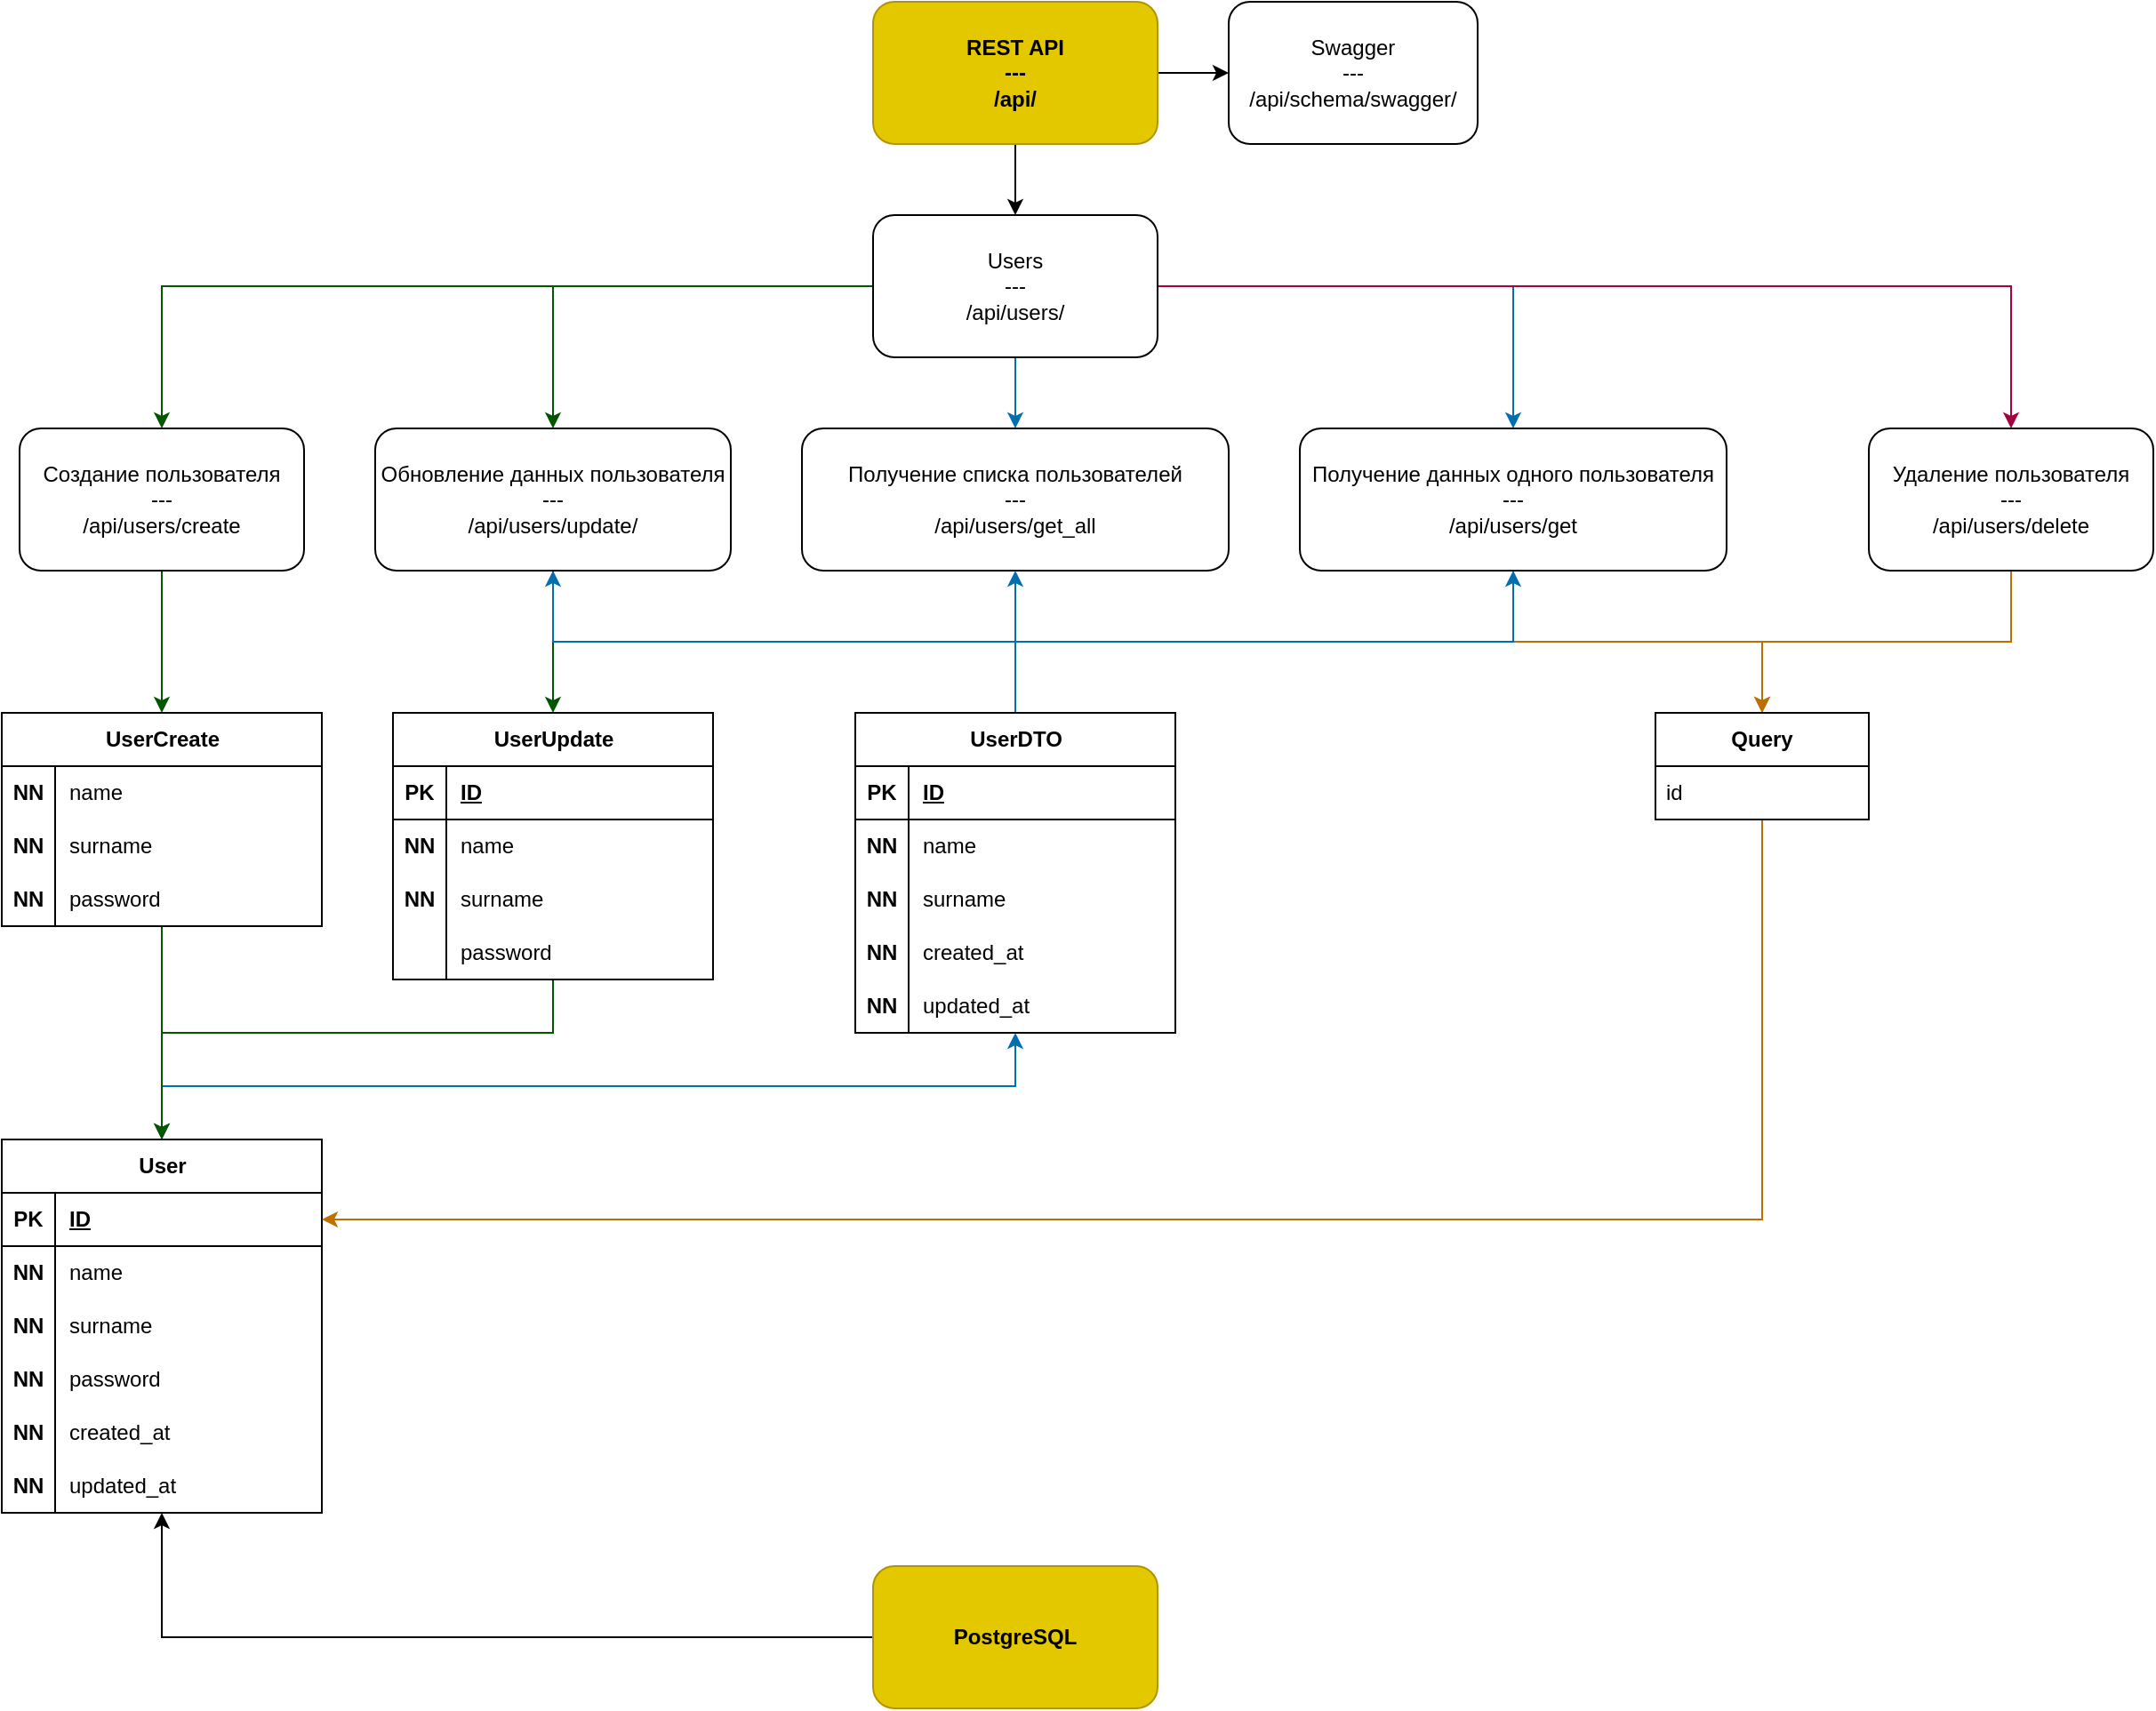 <mxfile version="26.2.2">
  <diagram name="Page-1" id="5zJlX-YoZaNQF9OpYBEF">
    <mxGraphModel dx="2495" dy="843" grid="1" gridSize="10" guides="1" tooltips="1" connect="1" arrows="1" fold="1" page="1" pageScale="1" pageWidth="850" pageHeight="1100" math="0" shadow="0">
      <root>
        <mxCell id="0" />
        <mxCell id="1" parent="0" />
        <mxCell id="qmt6e6BJGcGWodywch0B-134" style="edgeStyle=orthogonalEdgeStyle;rounded=0;orthogonalLoop=1;jettySize=auto;html=1;fillColor=#1ba1e2;strokeColor=#006EAF;" edge="1" parent="1" source="qmt6e6BJGcGWodywch0B-2" target="qmt6e6BJGcGWodywch0B-37">
          <mxGeometry relative="1" as="geometry">
            <Array as="points">
              <mxPoint x="-480" y="690" />
              <mxPoint y="690" />
            </Array>
          </mxGeometry>
        </mxCell>
        <mxCell id="qmt6e6BJGcGWodywch0B-2" value="User" style="shape=table;startSize=30;container=1;collapsible=1;childLayout=tableLayout;fixedRows=1;rowLines=0;fontStyle=1;align=center;resizeLast=1;html=1;" vertex="1" parent="1">
          <mxGeometry x="-570" y="720" width="180" height="210" as="geometry" />
        </mxCell>
        <mxCell id="qmt6e6BJGcGWodywch0B-3" value="" style="shape=tableRow;horizontal=0;startSize=0;swimlaneHead=0;swimlaneBody=0;fillColor=none;collapsible=0;dropTarget=0;points=[[0,0.5],[1,0.5]];portConstraint=eastwest;top=0;left=0;right=0;bottom=1;" vertex="1" parent="qmt6e6BJGcGWodywch0B-2">
          <mxGeometry y="30" width="180" height="30" as="geometry" />
        </mxCell>
        <mxCell id="qmt6e6BJGcGWodywch0B-4" value="PK" style="shape=partialRectangle;connectable=0;fillColor=none;top=0;left=0;bottom=0;right=0;fontStyle=1;overflow=hidden;whiteSpace=wrap;html=1;" vertex="1" parent="qmt6e6BJGcGWodywch0B-3">
          <mxGeometry width="30" height="30" as="geometry">
            <mxRectangle width="30" height="30" as="alternateBounds" />
          </mxGeometry>
        </mxCell>
        <mxCell id="qmt6e6BJGcGWodywch0B-5" value="ID" style="shape=partialRectangle;connectable=0;fillColor=none;top=0;left=0;bottom=0;right=0;align=left;spacingLeft=6;fontStyle=5;overflow=hidden;whiteSpace=wrap;html=1;" vertex="1" parent="qmt6e6BJGcGWodywch0B-3">
          <mxGeometry x="30" width="150" height="30" as="geometry">
            <mxRectangle width="150" height="30" as="alternateBounds" />
          </mxGeometry>
        </mxCell>
        <mxCell id="qmt6e6BJGcGWodywch0B-6" value="" style="shape=tableRow;horizontal=0;startSize=0;swimlaneHead=0;swimlaneBody=0;fillColor=none;collapsible=0;dropTarget=0;points=[[0,0.5],[1,0.5]];portConstraint=eastwest;top=0;left=0;right=0;bottom=0;" vertex="1" parent="qmt6e6BJGcGWodywch0B-2">
          <mxGeometry y="60" width="180" height="30" as="geometry" />
        </mxCell>
        <mxCell id="qmt6e6BJGcGWodywch0B-7" value="&lt;b&gt;NN&lt;/b&gt;" style="shape=partialRectangle;connectable=0;fillColor=none;top=0;left=0;bottom=0;right=0;editable=1;overflow=hidden;whiteSpace=wrap;html=1;" vertex="1" parent="qmt6e6BJGcGWodywch0B-6">
          <mxGeometry width="30" height="30" as="geometry">
            <mxRectangle width="30" height="30" as="alternateBounds" />
          </mxGeometry>
        </mxCell>
        <mxCell id="qmt6e6BJGcGWodywch0B-8" value="name" style="shape=partialRectangle;connectable=0;fillColor=none;top=0;left=0;bottom=0;right=0;align=left;spacingLeft=6;overflow=hidden;whiteSpace=wrap;html=1;" vertex="1" parent="qmt6e6BJGcGWodywch0B-6">
          <mxGeometry x="30" width="150" height="30" as="geometry">
            <mxRectangle width="150" height="30" as="alternateBounds" />
          </mxGeometry>
        </mxCell>
        <mxCell id="qmt6e6BJGcGWodywch0B-9" value="" style="shape=tableRow;horizontal=0;startSize=0;swimlaneHead=0;swimlaneBody=0;fillColor=none;collapsible=0;dropTarget=0;points=[[0,0.5],[1,0.5]];portConstraint=eastwest;top=0;left=0;right=0;bottom=0;" vertex="1" parent="qmt6e6BJGcGWodywch0B-2">
          <mxGeometry y="90" width="180" height="30" as="geometry" />
        </mxCell>
        <mxCell id="qmt6e6BJGcGWodywch0B-10" value="&lt;b&gt;NN&lt;/b&gt;" style="shape=partialRectangle;connectable=0;fillColor=none;top=0;left=0;bottom=0;right=0;editable=1;overflow=hidden;whiteSpace=wrap;html=1;" vertex="1" parent="qmt6e6BJGcGWodywch0B-9">
          <mxGeometry width="30" height="30" as="geometry">
            <mxRectangle width="30" height="30" as="alternateBounds" />
          </mxGeometry>
        </mxCell>
        <mxCell id="qmt6e6BJGcGWodywch0B-11" value="surname" style="shape=partialRectangle;connectable=0;fillColor=none;top=0;left=0;bottom=0;right=0;align=left;spacingLeft=6;overflow=hidden;whiteSpace=wrap;html=1;" vertex="1" parent="qmt6e6BJGcGWodywch0B-9">
          <mxGeometry x="30" width="150" height="30" as="geometry">
            <mxRectangle width="150" height="30" as="alternateBounds" />
          </mxGeometry>
        </mxCell>
        <mxCell id="qmt6e6BJGcGWodywch0B-12" value="" style="shape=tableRow;horizontal=0;startSize=0;swimlaneHead=0;swimlaneBody=0;fillColor=none;collapsible=0;dropTarget=0;points=[[0,0.5],[1,0.5]];portConstraint=eastwest;top=0;left=0;right=0;bottom=0;" vertex="1" parent="qmt6e6BJGcGWodywch0B-2">
          <mxGeometry y="120" width="180" height="30" as="geometry" />
        </mxCell>
        <mxCell id="qmt6e6BJGcGWodywch0B-13" value="&lt;b&gt;NN&lt;/b&gt;" style="shape=partialRectangle;connectable=0;fillColor=none;top=0;left=0;bottom=0;right=0;editable=1;overflow=hidden;whiteSpace=wrap;html=1;" vertex="1" parent="qmt6e6BJGcGWodywch0B-12">
          <mxGeometry width="30" height="30" as="geometry">
            <mxRectangle width="30" height="30" as="alternateBounds" />
          </mxGeometry>
        </mxCell>
        <mxCell id="qmt6e6BJGcGWodywch0B-14" value="password" style="shape=partialRectangle;connectable=0;fillColor=none;top=0;left=0;bottom=0;right=0;align=left;spacingLeft=6;overflow=hidden;whiteSpace=wrap;html=1;" vertex="1" parent="qmt6e6BJGcGWodywch0B-12">
          <mxGeometry x="30" width="150" height="30" as="geometry">
            <mxRectangle width="150" height="30" as="alternateBounds" />
          </mxGeometry>
        </mxCell>
        <mxCell id="qmt6e6BJGcGWodywch0B-18" style="shape=tableRow;horizontal=0;startSize=0;swimlaneHead=0;swimlaneBody=0;fillColor=none;collapsible=0;dropTarget=0;points=[[0,0.5],[1,0.5]];portConstraint=eastwest;top=0;left=0;right=0;bottom=0;" vertex="1" parent="qmt6e6BJGcGWodywch0B-2">
          <mxGeometry y="150" width="180" height="30" as="geometry" />
        </mxCell>
        <mxCell id="qmt6e6BJGcGWodywch0B-19" value="&lt;b&gt;NN&lt;/b&gt;" style="shape=partialRectangle;connectable=0;fillColor=none;top=0;left=0;bottom=0;right=0;editable=1;overflow=hidden;whiteSpace=wrap;html=1;" vertex="1" parent="qmt6e6BJGcGWodywch0B-18">
          <mxGeometry width="30" height="30" as="geometry">
            <mxRectangle width="30" height="30" as="alternateBounds" />
          </mxGeometry>
        </mxCell>
        <mxCell id="qmt6e6BJGcGWodywch0B-20" value="created_at" style="shape=partialRectangle;connectable=0;fillColor=none;top=0;left=0;bottom=0;right=0;align=left;spacingLeft=6;overflow=hidden;whiteSpace=wrap;html=1;" vertex="1" parent="qmt6e6BJGcGWodywch0B-18">
          <mxGeometry x="30" width="150" height="30" as="geometry">
            <mxRectangle width="150" height="30" as="alternateBounds" />
          </mxGeometry>
        </mxCell>
        <mxCell id="qmt6e6BJGcGWodywch0B-15" style="shape=tableRow;horizontal=0;startSize=0;swimlaneHead=0;swimlaneBody=0;fillColor=none;collapsible=0;dropTarget=0;points=[[0,0.5],[1,0.5]];portConstraint=eastwest;top=0;left=0;right=0;bottom=0;" vertex="1" parent="qmt6e6BJGcGWodywch0B-2">
          <mxGeometry y="180" width="180" height="30" as="geometry" />
        </mxCell>
        <mxCell id="qmt6e6BJGcGWodywch0B-16" value="&lt;b&gt;NN&lt;/b&gt;" style="shape=partialRectangle;connectable=0;fillColor=none;top=0;left=0;bottom=0;right=0;editable=1;overflow=hidden;whiteSpace=wrap;html=1;" vertex="1" parent="qmt6e6BJGcGWodywch0B-15">
          <mxGeometry width="30" height="30" as="geometry">
            <mxRectangle width="30" height="30" as="alternateBounds" />
          </mxGeometry>
        </mxCell>
        <mxCell id="qmt6e6BJGcGWodywch0B-17" value="updated_at" style="shape=partialRectangle;connectable=0;fillColor=none;top=0;left=0;bottom=0;right=0;align=left;spacingLeft=6;overflow=hidden;whiteSpace=wrap;html=1;" vertex="1" parent="qmt6e6BJGcGWodywch0B-15">
          <mxGeometry x="30" width="150" height="30" as="geometry">
            <mxRectangle width="150" height="30" as="alternateBounds" />
          </mxGeometry>
        </mxCell>
        <mxCell id="qmt6e6BJGcGWodywch0B-23" value="" style="edgeStyle=orthogonalEdgeStyle;rounded=0;orthogonalLoop=1;jettySize=auto;html=1;" edge="1" parent="1" source="qmt6e6BJGcGWodywch0B-21" target="qmt6e6BJGcGWodywch0B-22">
          <mxGeometry relative="1" as="geometry" />
        </mxCell>
        <mxCell id="qmt6e6BJGcGWodywch0B-36" value="" style="edgeStyle=orthogonalEdgeStyle;rounded=0;orthogonalLoop=1;jettySize=auto;html=1;" edge="1" parent="1" source="qmt6e6BJGcGWodywch0B-21" target="qmt6e6BJGcGWodywch0B-35">
          <mxGeometry relative="1" as="geometry" />
        </mxCell>
        <mxCell id="qmt6e6BJGcGWodywch0B-21" value="&lt;b&gt;REST API&lt;/b&gt;&lt;div&gt;&lt;b&gt;---&lt;/b&gt;&lt;/div&gt;&lt;div&gt;&lt;b&gt;/api/&lt;/b&gt;&lt;/div&gt;" style="rounded=1;whiteSpace=wrap;html=1;fillColor=#e3c800;fontColor=#000000;strokeColor=#B09500;" vertex="1" parent="1">
          <mxGeometry x="-80" y="80" width="160" height="80" as="geometry" />
        </mxCell>
        <mxCell id="qmt6e6BJGcGWodywch0B-25" value="" style="edgeStyle=orthogonalEdgeStyle;rounded=0;orthogonalLoop=1;jettySize=auto;html=1;fillColor=#008a00;strokeColor=#005700;" edge="1" parent="1" source="qmt6e6BJGcGWodywch0B-22" target="qmt6e6BJGcGWodywch0B-24">
          <mxGeometry relative="1" as="geometry" />
        </mxCell>
        <mxCell id="qmt6e6BJGcGWodywch0B-28" value="" style="edgeStyle=orthogonalEdgeStyle;rounded=0;orthogonalLoop=1;jettySize=auto;html=1;fillColor=#1ba1e2;strokeColor=#006EAF;" edge="1" parent="1" source="qmt6e6BJGcGWodywch0B-22" target="qmt6e6BJGcGWodywch0B-27">
          <mxGeometry relative="1" as="geometry" />
        </mxCell>
        <mxCell id="qmt6e6BJGcGWodywch0B-30" value="" style="edgeStyle=orthogonalEdgeStyle;rounded=0;orthogonalLoop=1;jettySize=auto;html=1;fillColor=#1ba1e2;strokeColor=#006EAF;" edge="1" parent="1" source="qmt6e6BJGcGWodywch0B-22" target="qmt6e6BJGcGWodywch0B-29">
          <mxGeometry relative="1" as="geometry" />
        </mxCell>
        <mxCell id="qmt6e6BJGcGWodywch0B-34" value="" style="edgeStyle=orthogonalEdgeStyle;rounded=0;orthogonalLoop=1;jettySize=auto;html=1;fillColor=#d80073;strokeColor=#A50040;" edge="1" parent="1" source="qmt6e6BJGcGWodywch0B-22" target="qmt6e6BJGcGWodywch0B-33">
          <mxGeometry relative="1" as="geometry" />
        </mxCell>
        <mxCell id="qmt6e6BJGcGWodywch0B-130" style="edgeStyle=orthogonalEdgeStyle;rounded=0;orthogonalLoop=1;jettySize=auto;html=1;fillColor=#008a00;strokeColor=#005700;" edge="1" parent="1" source="qmt6e6BJGcGWodywch0B-22" target="qmt6e6BJGcGWodywch0B-31">
          <mxGeometry relative="1" as="geometry" />
        </mxCell>
        <mxCell id="qmt6e6BJGcGWodywch0B-22" value="Users&lt;div&gt;---&lt;/div&gt;&lt;div&gt;/api/users/&lt;/div&gt;" style="whiteSpace=wrap;html=1;rounded=1;" vertex="1" parent="1">
          <mxGeometry x="-80" y="200" width="160" height="80" as="geometry" />
        </mxCell>
        <mxCell id="qmt6e6BJGcGWodywch0B-149" style="edgeStyle=orthogonalEdgeStyle;rounded=0;orthogonalLoop=1;jettySize=auto;html=1;fillColor=#008a00;strokeColor=#005700;" edge="1" parent="1" source="qmt6e6BJGcGWodywch0B-24" target="qmt6e6BJGcGWodywch0B-136">
          <mxGeometry relative="1" as="geometry" />
        </mxCell>
        <mxCell id="qmt6e6BJGcGWodywch0B-24" value="Создание пользователя&lt;div&gt;---&lt;/div&gt;&lt;div&gt;/api/users/create&lt;/div&gt;" style="whiteSpace=wrap;html=1;rounded=1;" vertex="1" parent="1">
          <mxGeometry x="-560" y="320" width="160" height="80" as="geometry" />
        </mxCell>
        <mxCell id="qmt6e6BJGcGWodywch0B-27" value="Получение списка пользователей&lt;div&gt;---&lt;/div&gt;&lt;div&gt;/api/users/get_all&lt;/div&gt;" style="whiteSpace=wrap;html=1;rounded=1;" vertex="1" parent="1">
          <mxGeometry x="-120" y="320" width="240" height="80" as="geometry" />
        </mxCell>
        <mxCell id="qmt6e6BJGcGWodywch0B-126" style="edgeStyle=orthogonalEdgeStyle;rounded=0;orthogonalLoop=1;jettySize=auto;html=1;fillColor=#f0a30a;strokeColor=#BD7000;" edge="1" parent="1" source="qmt6e6BJGcGWodywch0B-29" target="qmt6e6BJGcGWodywch0B-83">
          <mxGeometry relative="1" as="geometry" />
        </mxCell>
        <mxCell id="qmt6e6BJGcGWodywch0B-29" value="Получение данных одного пользователя&lt;div&gt;---&lt;/div&gt;&lt;div&gt;/api/users/get&lt;/div&gt;" style="whiteSpace=wrap;html=1;rounded=1;" vertex="1" parent="1">
          <mxGeometry x="160" y="320" width="240" height="80" as="geometry" />
        </mxCell>
        <mxCell id="qmt6e6BJGcGWodywch0B-125" style="edgeStyle=orthogonalEdgeStyle;rounded=0;orthogonalLoop=1;jettySize=auto;html=1;fillColor=#008a00;strokeColor=#005700;" edge="1" parent="1" source="qmt6e6BJGcGWodywch0B-31" target="qmt6e6BJGcGWodywch0B-106">
          <mxGeometry relative="1" as="geometry">
            <Array as="points">
              <mxPoint x="-260" y="470" />
              <mxPoint x="-260" y="470" />
            </Array>
          </mxGeometry>
        </mxCell>
        <mxCell id="qmt6e6BJGcGWodywch0B-31" value="Обновление данных пользователя&lt;div&gt;---&lt;/div&gt;&lt;div&gt;/api/users/update/&lt;/div&gt;" style="whiteSpace=wrap;html=1;rounded=1;" vertex="1" parent="1">
          <mxGeometry x="-360" y="320" width="200" height="80" as="geometry" />
        </mxCell>
        <mxCell id="qmt6e6BJGcGWodywch0B-127" style="edgeStyle=orthogonalEdgeStyle;rounded=0;orthogonalLoop=1;jettySize=auto;html=1;fillColor=#f0a30a;strokeColor=#BD7000;" edge="1" parent="1" source="qmt6e6BJGcGWodywch0B-33" target="qmt6e6BJGcGWodywch0B-83">
          <mxGeometry relative="1" as="geometry" />
        </mxCell>
        <mxCell id="qmt6e6BJGcGWodywch0B-33" value="Удаление пользователя&lt;div&gt;---&lt;/div&gt;&lt;div&gt;/api/users/delete&lt;/div&gt;" style="whiteSpace=wrap;html=1;rounded=1;" vertex="1" parent="1">
          <mxGeometry x="480" y="320" width="160" height="80" as="geometry" />
        </mxCell>
        <mxCell id="qmt6e6BJGcGWodywch0B-35" value="Swagger&lt;div&gt;---&lt;/div&gt;&lt;div&gt;/api/schema/swagger/&lt;/div&gt;" style="whiteSpace=wrap;html=1;rounded=1;" vertex="1" parent="1">
          <mxGeometry x="120" y="80" width="140" height="80" as="geometry" />
        </mxCell>
        <mxCell id="qmt6e6BJGcGWodywch0B-82" style="edgeStyle=orthogonalEdgeStyle;rounded=0;orthogonalLoop=1;jettySize=auto;html=1;fillColor=#1ba1e2;strokeColor=#006EAF;" edge="1" parent="1" source="qmt6e6BJGcGWodywch0B-37" target="qmt6e6BJGcGWodywch0B-27">
          <mxGeometry relative="1" as="geometry" />
        </mxCell>
        <mxCell id="qmt6e6BJGcGWodywch0B-98" style="edgeStyle=orthogonalEdgeStyle;rounded=0;orthogonalLoop=1;jettySize=auto;html=1;fillColor=#1ba1e2;strokeColor=#006EAF;" edge="1" parent="1" source="qmt6e6BJGcGWodywch0B-37" target="qmt6e6BJGcGWodywch0B-29">
          <mxGeometry relative="1" as="geometry">
            <Array as="points">
              <mxPoint y="440" />
              <mxPoint x="280" y="440" />
            </Array>
          </mxGeometry>
        </mxCell>
        <mxCell id="qmt6e6BJGcGWodywch0B-129" style="edgeStyle=orthogonalEdgeStyle;rounded=0;orthogonalLoop=1;jettySize=auto;html=1;fillColor=#1ba1e2;strokeColor=#006EAF;" edge="1" parent="1" source="qmt6e6BJGcGWodywch0B-37" target="qmt6e6BJGcGWodywch0B-31">
          <mxGeometry relative="1" as="geometry">
            <Array as="points">
              <mxPoint y="440" />
              <mxPoint x="-260" y="440" />
            </Array>
          </mxGeometry>
        </mxCell>
        <mxCell id="qmt6e6BJGcGWodywch0B-37" value="UserDTO" style="shape=table;startSize=30;container=1;collapsible=1;childLayout=tableLayout;fixedRows=1;rowLines=0;fontStyle=1;align=center;resizeLast=1;html=1;" vertex="1" parent="1">
          <mxGeometry x="-90" y="480" width="180" height="180" as="geometry" />
        </mxCell>
        <mxCell id="qmt6e6BJGcGWodywch0B-38" value="" style="shape=tableRow;horizontal=0;startSize=0;swimlaneHead=0;swimlaneBody=0;fillColor=none;collapsible=0;dropTarget=0;points=[[0,0.5],[1,0.5]];portConstraint=eastwest;top=0;left=0;right=0;bottom=1;" vertex="1" parent="qmt6e6BJGcGWodywch0B-37">
          <mxGeometry y="30" width="180" height="30" as="geometry" />
        </mxCell>
        <mxCell id="qmt6e6BJGcGWodywch0B-39" value="PK" style="shape=partialRectangle;connectable=0;fillColor=none;top=0;left=0;bottom=0;right=0;fontStyle=1;overflow=hidden;whiteSpace=wrap;html=1;" vertex="1" parent="qmt6e6BJGcGWodywch0B-38">
          <mxGeometry width="30" height="30" as="geometry">
            <mxRectangle width="30" height="30" as="alternateBounds" />
          </mxGeometry>
        </mxCell>
        <mxCell id="qmt6e6BJGcGWodywch0B-40" value="ID" style="shape=partialRectangle;connectable=0;fillColor=none;top=0;left=0;bottom=0;right=0;align=left;spacingLeft=6;fontStyle=5;overflow=hidden;whiteSpace=wrap;html=1;" vertex="1" parent="qmt6e6BJGcGWodywch0B-38">
          <mxGeometry x="30" width="150" height="30" as="geometry">
            <mxRectangle width="150" height="30" as="alternateBounds" />
          </mxGeometry>
        </mxCell>
        <mxCell id="qmt6e6BJGcGWodywch0B-41" value="" style="shape=tableRow;horizontal=0;startSize=0;swimlaneHead=0;swimlaneBody=0;fillColor=none;collapsible=0;dropTarget=0;points=[[0,0.5],[1,0.5]];portConstraint=eastwest;top=0;left=0;right=0;bottom=0;" vertex="1" parent="qmt6e6BJGcGWodywch0B-37">
          <mxGeometry y="60" width="180" height="30" as="geometry" />
        </mxCell>
        <mxCell id="qmt6e6BJGcGWodywch0B-42" value="&lt;b&gt;NN&lt;/b&gt;" style="shape=partialRectangle;connectable=0;fillColor=none;top=0;left=0;bottom=0;right=0;editable=1;overflow=hidden;whiteSpace=wrap;html=1;" vertex="1" parent="qmt6e6BJGcGWodywch0B-41">
          <mxGeometry width="30" height="30" as="geometry">
            <mxRectangle width="30" height="30" as="alternateBounds" />
          </mxGeometry>
        </mxCell>
        <mxCell id="qmt6e6BJGcGWodywch0B-43" value="name" style="shape=partialRectangle;connectable=0;fillColor=none;top=0;left=0;bottom=0;right=0;align=left;spacingLeft=6;overflow=hidden;whiteSpace=wrap;html=1;" vertex="1" parent="qmt6e6BJGcGWodywch0B-41">
          <mxGeometry x="30" width="150" height="30" as="geometry">
            <mxRectangle width="150" height="30" as="alternateBounds" />
          </mxGeometry>
        </mxCell>
        <mxCell id="qmt6e6BJGcGWodywch0B-44" value="" style="shape=tableRow;horizontal=0;startSize=0;swimlaneHead=0;swimlaneBody=0;fillColor=none;collapsible=0;dropTarget=0;points=[[0,0.5],[1,0.5]];portConstraint=eastwest;top=0;left=0;right=0;bottom=0;" vertex="1" parent="qmt6e6BJGcGWodywch0B-37">
          <mxGeometry y="90" width="180" height="30" as="geometry" />
        </mxCell>
        <mxCell id="qmt6e6BJGcGWodywch0B-45" value="&lt;b&gt;NN&lt;/b&gt;" style="shape=partialRectangle;connectable=0;fillColor=none;top=0;left=0;bottom=0;right=0;editable=1;overflow=hidden;whiteSpace=wrap;html=1;" vertex="1" parent="qmt6e6BJGcGWodywch0B-44">
          <mxGeometry width="30" height="30" as="geometry">
            <mxRectangle width="30" height="30" as="alternateBounds" />
          </mxGeometry>
        </mxCell>
        <mxCell id="qmt6e6BJGcGWodywch0B-46" value="surname" style="shape=partialRectangle;connectable=0;fillColor=none;top=0;left=0;bottom=0;right=0;align=left;spacingLeft=6;overflow=hidden;whiteSpace=wrap;html=1;" vertex="1" parent="qmt6e6BJGcGWodywch0B-44">
          <mxGeometry x="30" width="150" height="30" as="geometry">
            <mxRectangle width="150" height="30" as="alternateBounds" />
          </mxGeometry>
        </mxCell>
        <mxCell id="qmt6e6BJGcGWodywch0B-50" style="shape=tableRow;horizontal=0;startSize=0;swimlaneHead=0;swimlaneBody=0;fillColor=none;collapsible=0;dropTarget=0;points=[[0,0.5],[1,0.5]];portConstraint=eastwest;top=0;left=0;right=0;bottom=0;" vertex="1" parent="qmt6e6BJGcGWodywch0B-37">
          <mxGeometry y="120" width="180" height="30" as="geometry" />
        </mxCell>
        <mxCell id="qmt6e6BJGcGWodywch0B-51" value="&lt;b&gt;NN&lt;/b&gt;" style="shape=partialRectangle;connectable=0;fillColor=none;top=0;left=0;bottom=0;right=0;editable=1;overflow=hidden;whiteSpace=wrap;html=1;" vertex="1" parent="qmt6e6BJGcGWodywch0B-50">
          <mxGeometry width="30" height="30" as="geometry">
            <mxRectangle width="30" height="30" as="alternateBounds" />
          </mxGeometry>
        </mxCell>
        <mxCell id="qmt6e6BJGcGWodywch0B-52" value="created_at" style="shape=partialRectangle;connectable=0;fillColor=none;top=0;left=0;bottom=0;right=0;align=left;spacingLeft=6;overflow=hidden;whiteSpace=wrap;html=1;" vertex="1" parent="qmt6e6BJGcGWodywch0B-50">
          <mxGeometry x="30" width="150" height="30" as="geometry">
            <mxRectangle width="150" height="30" as="alternateBounds" />
          </mxGeometry>
        </mxCell>
        <mxCell id="qmt6e6BJGcGWodywch0B-53" style="shape=tableRow;horizontal=0;startSize=0;swimlaneHead=0;swimlaneBody=0;fillColor=none;collapsible=0;dropTarget=0;points=[[0,0.5],[1,0.5]];portConstraint=eastwest;top=0;left=0;right=0;bottom=0;" vertex="1" parent="qmt6e6BJGcGWodywch0B-37">
          <mxGeometry y="150" width="180" height="30" as="geometry" />
        </mxCell>
        <mxCell id="qmt6e6BJGcGWodywch0B-54" value="&lt;b&gt;NN&lt;/b&gt;" style="shape=partialRectangle;connectable=0;fillColor=none;top=0;left=0;bottom=0;right=0;editable=1;overflow=hidden;whiteSpace=wrap;html=1;" vertex="1" parent="qmt6e6BJGcGWodywch0B-53">
          <mxGeometry width="30" height="30" as="geometry">
            <mxRectangle width="30" height="30" as="alternateBounds" />
          </mxGeometry>
        </mxCell>
        <mxCell id="qmt6e6BJGcGWodywch0B-55" value="updated_at" style="shape=partialRectangle;connectable=0;fillColor=none;top=0;left=0;bottom=0;right=0;align=left;spacingLeft=6;overflow=hidden;whiteSpace=wrap;html=1;" vertex="1" parent="qmt6e6BJGcGWodywch0B-53">
          <mxGeometry x="30" width="150" height="30" as="geometry">
            <mxRectangle width="150" height="30" as="alternateBounds" />
          </mxGeometry>
        </mxCell>
        <mxCell id="qmt6e6BJGcGWodywch0B-128" style="edgeStyle=orthogonalEdgeStyle;rounded=0;orthogonalLoop=1;jettySize=auto;html=1;fillColor=#f0a30a;strokeColor=#BD7000;" edge="1" parent="1" source="qmt6e6BJGcGWodywch0B-83" target="qmt6e6BJGcGWodywch0B-3">
          <mxGeometry relative="1" as="geometry" />
        </mxCell>
        <mxCell id="qmt6e6BJGcGWodywch0B-83" value="&lt;span style=&quot;font-weight: 700; text-wrap-mode: nowrap;&quot;&gt;Query&lt;/span&gt;" style="swimlane;fontStyle=0;childLayout=stackLayout;horizontal=1;startSize=30;horizontalStack=0;resizeParent=1;resizeParentMax=0;resizeLast=0;collapsible=1;marginBottom=0;whiteSpace=wrap;html=1;" vertex="1" parent="1">
          <mxGeometry x="360" y="480" width="120" height="60" as="geometry" />
        </mxCell>
        <mxCell id="qmt6e6BJGcGWodywch0B-84" value="id" style="text;strokeColor=none;fillColor=none;align=left;verticalAlign=middle;spacingLeft=4;spacingRight=4;overflow=hidden;points=[[0,0.5],[1,0.5]];portConstraint=eastwest;rotatable=0;whiteSpace=wrap;html=1;" vertex="1" parent="qmt6e6BJGcGWodywch0B-83">
          <mxGeometry y="30" width="120" height="30" as="geometry" />
        </mxCell>
        <mxCell id="qmt6e6BJGcGWodywch0B-101" style="edgeStyle=orthogonalEdgeStyle;rounded=0;orthogonalLoop=1;jettySize=auto;html=1;" edge="1" parent="1" source="qmt6e6BJGcGWodywch0B-99" target="qmt6e6BJGcGWodywch0B-2">
          <mxGeometry relative="1" as="geometry" />
        </mxCell>
        <mxCell id="qmt6e6BJGcGWodywch0B-99" value="&lt;b&gt;PostgreSQL&lt;/b&gt;" style="rounded=1;whiteSpace=wrap;html=1;fillColor=#e3c800;fontColor=#000000;strokeColor=#B09500;" vertex="1" parent="1">
          <mxGeometry x="-80" y="960" width="160" height="80" as="geometry" />
        </mxCell>
        <mxCell id="qmt6e6BJGcGWodywch0B-131" style="edgeStyle=orthogonalEdgeStyle;rounded=0;orthogonalLoop=1;jettySize=auto;html=1;fillColor=#008a00;strokeColor=#005700;" edge="1" parent="1" source="qmt6e6BJGcGWodywch0B-106" target="qmt6e6BJGcGWodywch0B-2">
          <mxGeometry relative="1" as="geometry">
            <Array as="points">
              <mxPoint x="-260" y="660" />
              <mxPoint x="-480" y="660" />
            </Array>
          </mxGeometry>
        </mxCell>
        <mxCell id="qmt6e6BJGcGWodywch0B-106" value="UserUpdate" style="shape=table;startSize=30;container=1;collapsible=1;childLayout=tableLayout;fixedRows=1;rowLines=0;fontStyle=1;align=center;resizeLast=1;html=1;" vertex="1" parent="1">
          <mxGeometry x="-350" y="480" width="180" height="150" as="geometry" />
        </mxCell>
        <mxCell id="qmt6e6BJGcGWodywch0B-107" value="" style="shape=tableRow;horizontal=0;startSize=0;swimlaneHead=0;swimlaneBody=0;fillColor=none;collapsible=0;dropTarget=0;points=[[0,0.5],[1,0.5]];portConstraint=eastwest;top=0;left=0;right=0;bottom=1;" vertex="1" parent="qmt6e6BJGcGWodywch0B-106">
          <mxGeometry y="30" width="180" height="30" as="geometry" />
        </mxCell>
        <mxCell id="qmt6e6BJGcGWodywch0B-108" value="PK" style="shape=partialRectangle;connectable=0;fillColor=none;top=0;left=0;bottom=0;right=0;fontStyle=1;overflow=hidden;whiteSpace=wrap;html=1;" vertex="1" parent="qmt6e6BJGcGWodywch0B-107">
          <mxGeometry width="30" height="30" as="geometry">
            <mxRectangle width="30" height="30" as="alternateBounds" />
          </mxGeometry>
        </mxCell>
        <mxCell id="qmt6e6BJGcGWodywch0B-109" value="ID" style="shape=partialRectangle;connectable=0;fillColor=none;top=0;left=0;bottom=0;right=0;align=left;spacingLeft=6;fontStyle=5;overflow=hidden;whiteSpace=wrap;html=1;" vertex="1" parent="qmt6e6BJGcGWodywch0B-107">
          <mxGeometry x="30" width="150" height="30" as="geometry">
            <mxRectangle width="150" height="30" as="alternateBounds" />
          </mxGeometry>
        </mxCell>
        <mxCell id="qmt6e6BJGcGWodywch0B-110" value="" style="shape=tableRow;horizontal=0;startSize=0;swimlaneHead=0;swimlaneBody=0;fillColor=none;collapsible=0;dropTarget=0;points=[[0,0.5],[1,0.5]];portConstraint=eastwest;top=0;left=0;right=0;bottom=0;" vertex="1" parent="qmt6e6BJGcGWodywch0B-106">
          <mxGeometry y="60" width="180" height="30" as="geometry" />
        </mxCell>
        <mxCell id="qmt6e6BJGcGWodywch0B-111" value="&lt;b&gt;NN&lt;/b&gt;" style="shape=partialRectangle;connectable=0;fillColor=none;top=0;left=0;bottom=0;right=0;editable=1;overflow=hidden;whiteSpace=wrap;html=1;" vertex="1" parent="qmt6e6BJGcGWodywch0B-110">
          <mxGeometry width="30" height="30" as="geometry">
            <mxRectangle width="30" height="30" as="alternateBounds" />
          </mxGeometry>
        </mxCell>
        <mxCell id="qmt6e6BJGcGWodywch0B-112" value="name" style="shape=partialRectangle;connectable=0;fillColor=none;top=0;left=0;bottom=0;right=0;align=left;spacingLeft=6;overflow=hidden;whiteSpace=wrap;html=1;" vertex="1" parent="qmt6e6BJGcGWodywch0B-110">
          <mxGeometry x="30" width="150" height="30" as="geometry">
            <mxRectangle width="150" height="30" as="alternateBounds" />
          </mxGeometry>
        </mxCell>
        <mxCell id="qmt6e6BJGcGWodywch0B-113" value="" style="shape=tableRow;horizontal=0;startSize=0;swimlaneHead=0;swimlaneBody=0;fillColor=none;collapsible=0;dropTarget=0;points=[[0,0.5],[1,0.5]];portConstraint=eastwest;top=0;left=0;right=0;bottom=0;" vertex="1" parent="qmt6e6BJGcGWodywch0B-106">
          <mxGeometry y="90" width="180" height="30" as="geometry" />
        </mxCell>
        <mxCell id="qmt6e6BJGcGWodywch0B-114" value="&lt;b&gt;NN&lt;/b&gt;" style="shape=partialRectangle;connectable=0;fillColor=none;top=0;left=0;bottom=0;right=0;editable=1;overflow=hidden;whiteSpace=wrap;html=1;" vertex="1" parent="qmt6e6BJGcGWodywch0B-113">
          <mxGeometry width="30" height="30" as="geometry">
            <mxRectangle width="30" height="30" as="alternateBounds" />
          </mxGeometry>
        </mxCell>
        <mxCell id="qmt6e6BJGcGWodywch0B-115" value="surname" style="shape=partialRectangle;connectable=0;fillColor=none;top=0;left=0;bottom=0;right=0;align=left;spacingLeft=6;overflow=hidden;whiteSpace=wrap;html=1;" vertex="1" parent="qmt6e6BJGcGWodywch0B-113">
          <mxGeometry x="30" width="150" height="30" as="geometry">
            <mxRectangle width="150" height="30" as="alternateBounds" />
          </mxGeometry>
        </mxCell>
        <mxCell id="qmt6e6BJGcGWodywch0B-122" style="shape=tableRow;horizontal=0;startSize=0;swimlaneHead=0;swimlaneBody=0;fillColor=none;collapsible=0;dropTarget=0;points=[[0,0.5],[1,0.5]];portConstraint=eastwest;top=0;left=0;right=0;bottom=0;" vertex="1" parent="qmt6e6BJGcGWodywch0B-106">
          <mxGeometry y="120" width="180" height="30" as="geometry" />
        </mxCell>
        <mxCell id="qmt6e6BJGcGWodywch0B-123" value="" style="shape=partialRectangle;connectable=0;fillColor=none;top=0;left=0;bottom=0;right=0;editable=1;overflow=hidden;whiteSpace=wrap;html=1;" vertex="1" parent="qmt6e6BJGcGWodywch0B-122">
          <mxGeometry width="30" height="30" as="geometry">
            <mxRectangle width="30" height="30" as="alternateBounds" />
          </mxGeometry>
        </mxCell>
        <mxCell id="qmt6e6BJGcGWodywch0B-124" value="password" style="shape=partialRectangle;connectable=0;fillColor=none;top=0;left=0;bottom=0;right=0;align=left;spacingLeft=6;overflow=hidden;whiteSpace=wrap;html=1;" vertex="1" parent="qmt6e6BJGcGWodywch0B-122">
          <mxGeometry x="30" width="150" height="30" as="geometry">
            <mxRectangle width="150" height="30" as="alternateBounds" />
          </mxGeometry>
        </mxCell>
        <mxCell id="qmt6e6BJGcGWodywch0B-151" style="edgeStyle=orthogonalEdgeStyle;rounded=0;orthogonalLoop=1;jettySize=auto;html=1;fillColor=#008a00;strokeColor=#005700;" edge="1" parent="1" source="qmt6e6BJGcGWodywch0B-136" target="qmt6e6BJGcGWodywch0B-2">
          <mxGeometry relative="1" as="geometry" />
        </mxCell>
        <mxCell id="qmt6e6BJGcGWodywch0B-136" value="UserCreate" style="shape=table;startSize=30;container=1;collapsible=1;childLayout=tableLayout;fixedRows=1;rowLines=0;fontStyle=1;align=center;resizeLast=1;html=1;" vertex="1" parent="1">
          <mxGeometry x="-570" y="480" width="180" height="120" as="geometry" />
        </mxCell>
        <mxCell id="qmt6e6BJGcGWodywch0B-140" value="" style="shape=tableRow;horizontal=0;startSize=0;swimlaneHead=0;swimlaneBody=0;fillColor=none;collapsible=0;dropTarget=0;points=[[0,0.5],[1,0.5]];portConstraint=eastwest;top=0;left=0;right=0;bottom=0;" vertex="1" parent="qmt6e6BJGcGWodywch0B-136">
          <mxGeometry y="30" width="180" height="30" as="geometry" />
        </mxCell>
        <mxCell id="qmt6e6BJGcGWodywch0B-141" value="&lt;b&gt;NN&lt;/b&gt;" style="shape=partialRectangle;connectable=0;fillColor=none;top=0;left=0;bottom=0;right=0;editable=1;overflow=hidden;whiteSpace=wrap;html=1;" vertex="1" parent="qmt6e6BJGcGWodywch0B-140">
          <mxGeometry width="30" height="30" as="geometry">
            <mxRectangle width="30" height="30" as="alternateBounds" />
          </mxGeometry>
        </mxCell>
        <mxCell id="qmt6e6BJGcGWodywch0B-142" value="name" style="shape=partialRectangle;connectable=0;fillColor=none;top=0;left=0;bottom=0;right=0;align=left;spacingLeft=6;overflow=hidden;whiteSpace=wrap;html=1;" vertex="1" parent="qmt6e6BJGcGWodywch0B-140">
          <mxGeometry x="30" width="150" height="30" as="geometry">
            <mxRectangle width="150" height="30" as="alternateBounds" />
          </mxGeometry>
        </mxCell>
        <mxCell id="qmt6e6BJGcGWodywch0B-143" value="" style="shape=tableRow;horizontal=0;startSize=0;swimlaneHead=0;swimlaneBody=0;fillColor=none;collapsible=0;dropTarget=0;points=[[0,0.5],[1,0.5]];portConstraint=eastwest;top=0;left=0;right=0;bottom=0;" vertex="1" parent="qmt6e6BJGcGWodywch0B-136">
          <mxGeometry y="60" width="180" height="30" as="geometry" />
        </mxCell>
        <mxCell id="qmt6e6BJGcGWodywch0B-144" value="&lt;b&gt;NN&lt;/b&gt;" style="shape=partialRectangle;connectable=0;fillColor=none;top=0;left=0;bottom=0;right=0;editable=1;overflow=hidden;whiteSpace=wrap;html=1;" vertex="1" parent="qmt6e6BJGcGWodywch0B-143">
          <mxGeometry width="30" height="30" as="geometry">
            <mxRectangle width="30" height="30" as="alternateBounds" />
          </mxGeometry>
        </mxCell>
        <mxCell id="qmt6e6BJGcGWodywch0B-145" value="surname" style="shape=partialRectangle;connectable=0;fillColor=none;top=0;left=0;bottom=0;right=0;align=left;spacingLeft=6;overflow=hidden;whiteSpace=wrap;html=1;" vertex="1" parent="qmt6e6BJGcGWodywch0B-143">
          <mxGeometry x="30" width="150" height="30" as="geometry">
            <mxRectangle width="150" height="30" as="alternateBounds" />
          </mxGeometry>
        </mxCell>
        <mxCell id="qmt6e6BJGcGWodywch0B-146" style="shape=tableRow;horizontal=0;startSize=0;swimlaneHead=0;swimlaneBody=0;fillColor=none;collapsible=0;dropTarget=0;points=[[0,0.5],[1,0.5]];portConstraint=eastwest;top=0;left=0;right=0;bottom=0;" vertex="1" parent="qmt6e6BJGcGWodywch0B-136">
          <mxGeometry y="90" width="180" height="30" as="geometry" />
        </mxCell>
        <mxCell id="qmt6e6BJGcGWodywch0B-147" value="&lt;b&gt;NN&lt;/b&gt;" style="shape=partialRectangle;connectable=0;fillColor=none;top=0;left=0;bottom=0;right=0;editable=1;overflow=hidden;whiteSpace=wrap;html=1;" vertex="1" parent="qmt6e6BJGcGWodywch0B-146">
          <mxGeometry width="30" height="30" as="geometry">
            <mxRectangle width="30" height="30" as="alternateBounds" />
          </mxGeometry>
        </mxCell>
        <mxCell id="qmt6e6BJGcGWodywch0B-148" value="password" style="shape=partialRectangle;connectable=0;fillColor=none;top=0;left=0;bottom=0;right=0;align=left;spacingLeft=6;overflow=hidden;whiteSpace=wrap;html=1;" vertex="1" parent="qmt6e6BJGcGWodywch0B-146">
          <mxGeometry x="30" width="150" height="30" as="geometry">
            <mxRectangle width="150" height="30" as="alternateBounds" />
          </mxGeometry>
        </mxCell>
      </root>
    </mxGraphModel>
  </diagram>
</mxfile>
